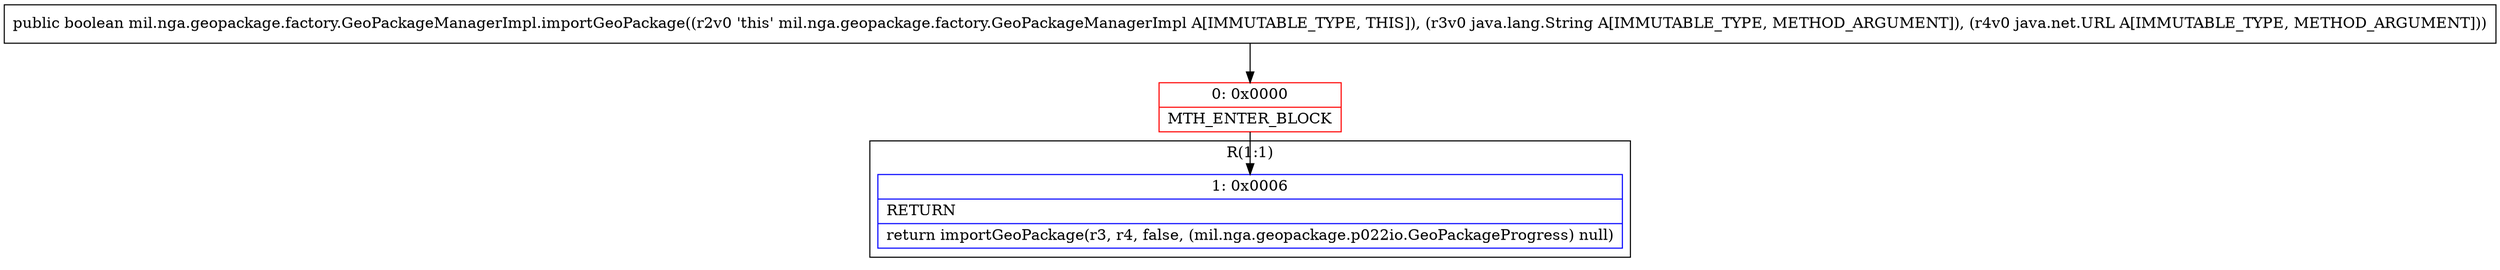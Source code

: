 digraph "CFG formil.nga.geopackage.factory.GeoPackageManagerImpl.importGeoPackage(Ljava\/lang\/String;Ljava\/net\/URL;)Z" {
subgraph cluster_Region_606997635 {
label = "R(1:1)";
node [shape=record,color=blue];
Node_1 [shape=record,label="{1\:\ 0x0006|RETURN\l|return importGeoPackage(r3, r4, false, (mil.nga.geopackage.p022io.GeoPackageProgress) null)\l}"];
}
Node_0 [shape=record,color=red,label="{0\:\ 0x0000|MTH_ENTER_BLOCK\l}"];
MethodNode[shape=record,label="{public boolean mil.nga.geopackage.factory.GeoPackageManagerImpl.importGeoPackage((r2v0 'this' mil.nga.geopackage.factory.GeoPackageManagerImpl A[IMMUTABLE_TYPE, THIS]), (r3v0 java.lang.String A[IMMUTABLE_TYPE, METHOD_ARGUMENT]), (r4v0 java.net.URL A[IMMUTABLE_TYPE, METHOD_ARGUMENT])) }"];
MethodNode -> Node_0;
Node_0 -> Node_1;
}

